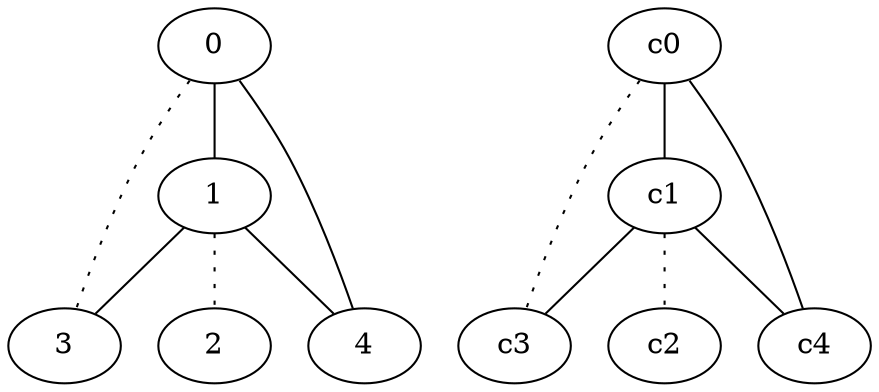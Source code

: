 graph {
a0[label=0];
a1[label=1];
a2[label=2];
a3[label=3];
a4[label=4];
a0 -- a1;
a0 -- a3 [style=dotted];
a0 -- a4;
a1 -- a2 [style=dotted];
a1 -- a3;
a1 -- a4;
c0 -- c1;
c0 -- c3 [style=dotted];
c0 -- c4;
c1 -- c2 [style=dotted];
c1 -- c3;
c1 -- c4;
}
